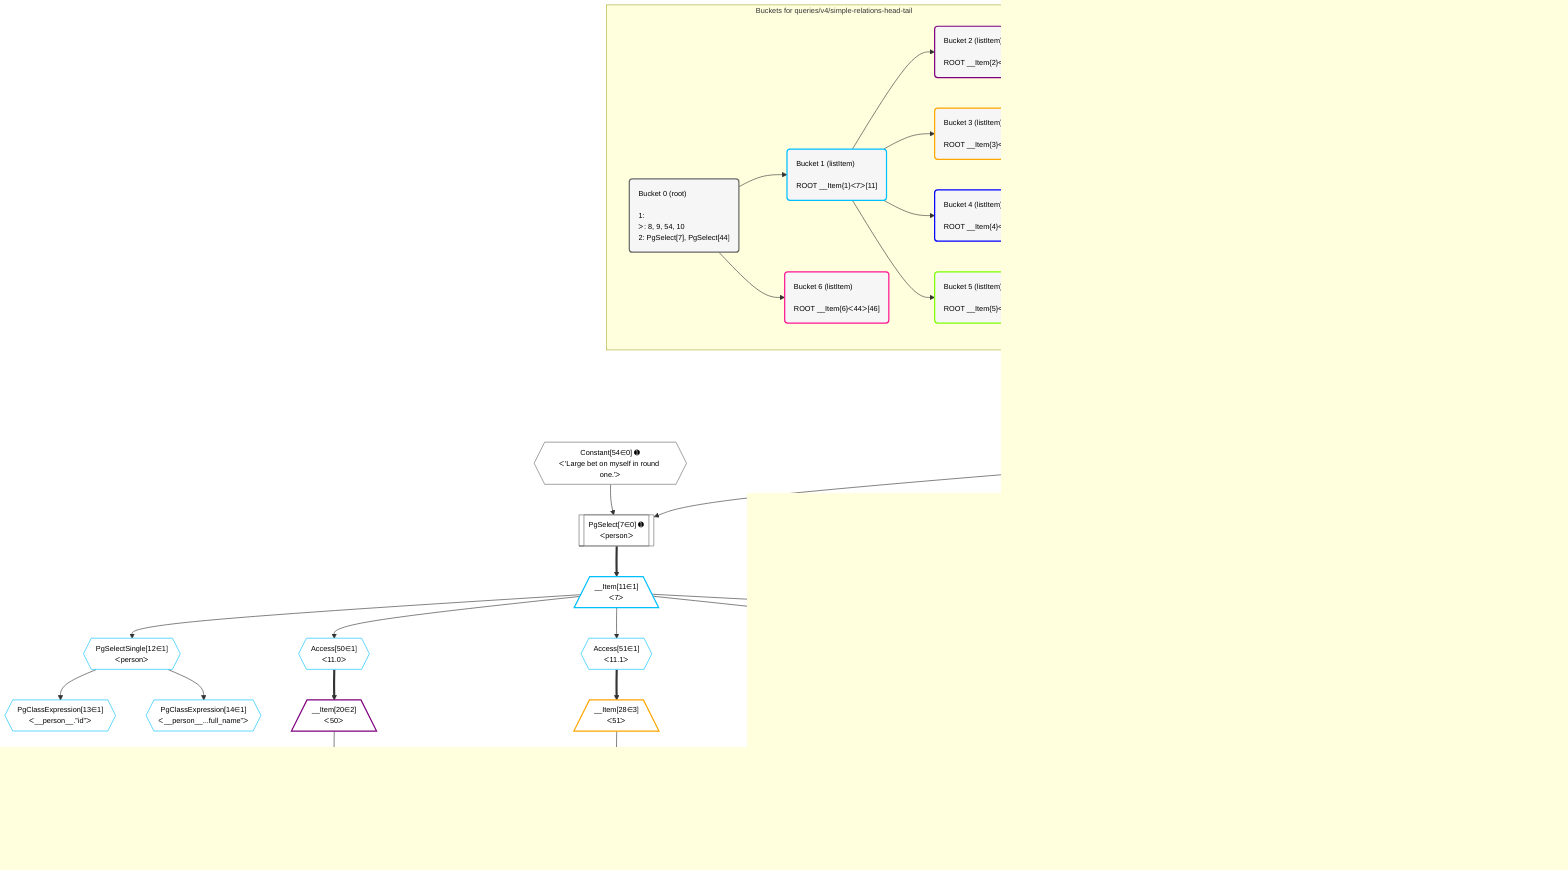 %%{init: {'themeVariables': { 'fontSize': '12px'}}}%%
graph TD
    classDef path fill:#eee,stroke:#000,color:#000
    classDef plan fill:#fff,stroke-width:1px,color:#000
    classDef itemplan fill:#fff,stroke-width:2px,color:#000
    classDef unbatchedplan fill:#dff,stroke-width:1px,color:#000
    classDef sideeffectplan fill:#fcc,stroke-width:2px,color:#000
    classDef bucket fill:#f6f6f6,color:#000,stroke-width:2px,text-align:left


    %% plan dependencies
    PgSelect7[["PgSelect[7∈0] ➊<br />ᐸpersonᐳ"]]:::plan
    Object10{{"Object[10∈0] ➊<br />ᐸ{pgSettings,withPgClient}ᐳ"}}:::plan
    Constant54{{"Constant[54∈0] ➊<br />ᐸ'Large bet on myself in round one.'ᐳ"}}:::plan
    Object10 & Constant54 --> PgSelect7
    Access8{{"Access[8∈0] ➊<br />ᐸ2.pgSettingsᐳ"}}:::plan
    Access9{{"Access[9∈0] ➊<br />ᐸ2.withPgClientᐳ"}}:::plan
    Access8 & Access9 --> Object10
    __Value2["__Value[2∈0] ➊<br />ᐸcontextᐳ"]:::plan
    __Value2 --> Access8
    __Value2 --> Access9
    PgSelect44[["PgSelect[44∈0] ➊<br />ᐸcompound_keyᐳ"]]:::plan
    Object10 --> PgSelect44
    __Value4["__Value[4∈0] ➊<br />ᐸrootValueᐳ"]:::plan
    __Item11[/"__Item[11∈1]<br />ᐸ7ᐳ"\]:::itemplan
    PgSelect7 ==> __Item11
    PgSelectSingle12{{"PgSelectSingle[12∈1]<br />ᐸpersonᐳ"}}:::plan
    __Item11 --> PgSelectSingle12
    PgClassExpression13{{"PgClassExpression[13∈1]<br />ᐸ__person__.”id”ᐳ"}}:::plan
    PgSelectSingle12 --> PgClassExpression13
    PgClassExpression14{{"PgClassExpression[14∈1]<br />ᐸ__person__...full_name”ᐳ"}}:::plan
    PgSelectSingle12 --> PgClassExpression14
    Access50{{"Access[50∈1]<br />ᐸ11.0ᐳ"}}:::plan
    __Item11 --> Access50
    Access51{{"Access[51∈1]<br />ᐸ11.1ᐳ"}}:::plan
    __Item11 --> Access51
    Access52{{"Access[52∈1]<br />ᐸ11.2ᐳ"}}:::plan
    __Item11 --> Access52
    Access53{{"Access[53∈1]<br />ᐸ11.3ᐳ"}}:::plan
    __Item11 --> Access53
    __Item20[/"__Item[20∈2]<br />ᐸ50ᐳ"\]:::itemplan
    Access50 ==> __Item20
    PgSelectSingle21{{"PgSelectSingle[21∈2]<br />ᐸpostᐳ"}}:::plan
    __Item20 --> PgSelectSingle21
    PgClassExpression22{{"PgClassExpression[22∈2]<br />ᐸ__post__.”headline”ᐳ"}}:::plan
    PgSelectSingle21 --> PgClassExpression22
    PgClassExpression23{{"PgClassExpression[23∈2]<br />ᐸ__post__.”author_id”ᐳ"}}:::plan
    PgSelectSingle21 --> PgClassExpression23
    __Item28[/"__Item[28∈3]<br />ᐸ51ᐳ"\]:::itemplan
    Access51 ==> __Item28
    PgSelectSingle29{{"PgSelectSingle[29∈3]<br />ᐸpostᐳ"}}:::plan
    __Item28 --> PgSelectSingle29
    PgClassExpression30{{"PgClassExpression[30∈3]<br />ᐸ__post__.”headline”ᐳ"}}:::plan
    PgSelectSingle29 --> PgClassExpression30
    PgClassExpression31{{"PgClassExpression[31∈3]<br />ᐸ__post__.”author_id”ᐳ"}}:::plan
    PgSelectSingle29 --> PgClassExpression31
    __Item34[/"__Item[34∈4]<br />ᐸ52ᐳ"\]:::itemplan
    Access52 ==> __Item34
    PgSelectSingle35{{"PgSelectSingle[35∈4]<br />ᐸcompound_keyᐳ"}}:::plan
    __Item34 --> PgSelectSingle35
    PgClassExpression36{{"PgClassExpression[36∈4]<br />ᐸ__compound...rson_id_1”ᐳ"}}:::plan
    PgSelectSingle35 --> PgClassExpression36
    PgClassExpression37{{"PgClassExpression[37∈4]<br />ᐸ__compound...rson_id_2”ᐳ"}}:::plan
    PgSelectSingle35 --> PgClassExpression37
    __Item40[/"__Item[40∈5]<br />ᐸ53ᐳ"\]:::itemplan
    Access53 ==> __Item40
    PgSelectSingle41{{"PgSelectSingle[41∈5]<br />ᐸcompound_keyᐳ"}}:::plan
    __Item40 --> PgSelectSingle41
    PgClassExpression42{{"PgClassExpression[42∈5]<br />ᐸ__compound...rson_id_1”ᐳ"}}:::plan
    PgSelectSingle41 --> PgClassExpression42
    PgClassExpression43{{"PgClassExpression[43∈5]<br />ᐸ__compound...rson_id_2”ᐳ"}}:::plan
    PgSelectSingle41 --> PgClassExpression43
    __Item46[/"__Item[46∈6]<br />ᐸ44ᐳ"\]:::itemplan
    PgSelect44 ==> __Item46
    PgSelectSingle47{{"PgSelectSingle[47∈6]<br />ᐸcompound_keyᐳ"}}:::plan
    __Item46 --> PgSelectSingle47
    PgClassExpression48{{"PgClassExpression[48∈6]<br />ᐸ__compound...rson_id_1”ᐳ"}}:::plan
    PgSelectSingle47 --> PgClassExpression48
    PgClassExpression49{{"PgClassExpression[49∈6]<br />ᐸ__compound...rson_id_2”ᐳ"}}:::plan
    PgSelectSingle47 --> PgClassExpression49

    %% define steps

    subgraph "Buckets for queries/v4/simple-relations-head-tail"
    Bucket0("Bucket 0 (root)<br /><br />1: <br />ᐳ: 8, 9, 54, 10<br />2: PgSelect[7], PgSelect[44]"):::bucket
    classDef bucket0 stroke:#696969
    class Bucket0,__Value2,__Value4,PgSelect7,Access8,Access9,Object10,PgSelect44,Constant54 bucket0
    Bucket1("Bucket 1 (listItem)<br /><br />ROOT __Item{1}ᐸ7ᐳ[11]"):::bucket
    classDef bucket1 stroke:#00bfff
    class Bucket1,__Item11,PgSelectSingle12,PgClassExpression13,PgClassExpression14,Access50,Access51,Access52,Access53 bucket1
    Bucket2("Bucket 2 (listItem)<br /><br />ROOT __Item{2}ᐸ50ᐳ[20]"):::bucket
    classDef bucket2 stroke:#7f007f
    class Bucket2,__Item20,PgSelectSingle21,PgClassExpression22,PgClassExpression23 bucket2
    Bucket3("Bucket 3 (listItem)<br /><br />ROOT __Item{3}ᐸ51ᐳ[28]"):::bucket
    classDef bucket3 stroke:#ffa500
    class Bucket3,__Item28,PgSelectSingle29,PgClassExpression30,PgClassExpression31 bucket3
    Bucket4("Bucket 4 (listItem)<br /><br />ROOT __Item{4}ᐸ52ᐳ[34]"):::bucket
    classDef bucket4 stroke:#0000ff
    class Bucket4,__Item34,PgSelectSingle35,PgClassExpression36,PgClassExpression37 bucket4
    Bucket5("Bucket 5 (listItem)<br /><br />ROOT __Item{5}ᐸ53ᐳ[40]"):::bucket
    classDef bucket5 stroke:#7fff00
    class Bucket5,__Item40,PgSelectSingle41,PgClassExpression42,PgClassExpression43 bucket5
    Bucket6("Bucket 6 (listItem)<br /><br />ROOT __Item{6}ᐸ44ᐳ[46]"):::bucket
    classDef bucket6 stroke:#ff1493
    class Bucket6,__Item46,PgSelectSingle47,PgClassExpression48,PgClassExpression49 bucket6
    Bucket0 --> Bucket1 & Bucket6
    Bucket1 --> Bucket2 & Bucket3 & Bucket4 & Bucket5
    end